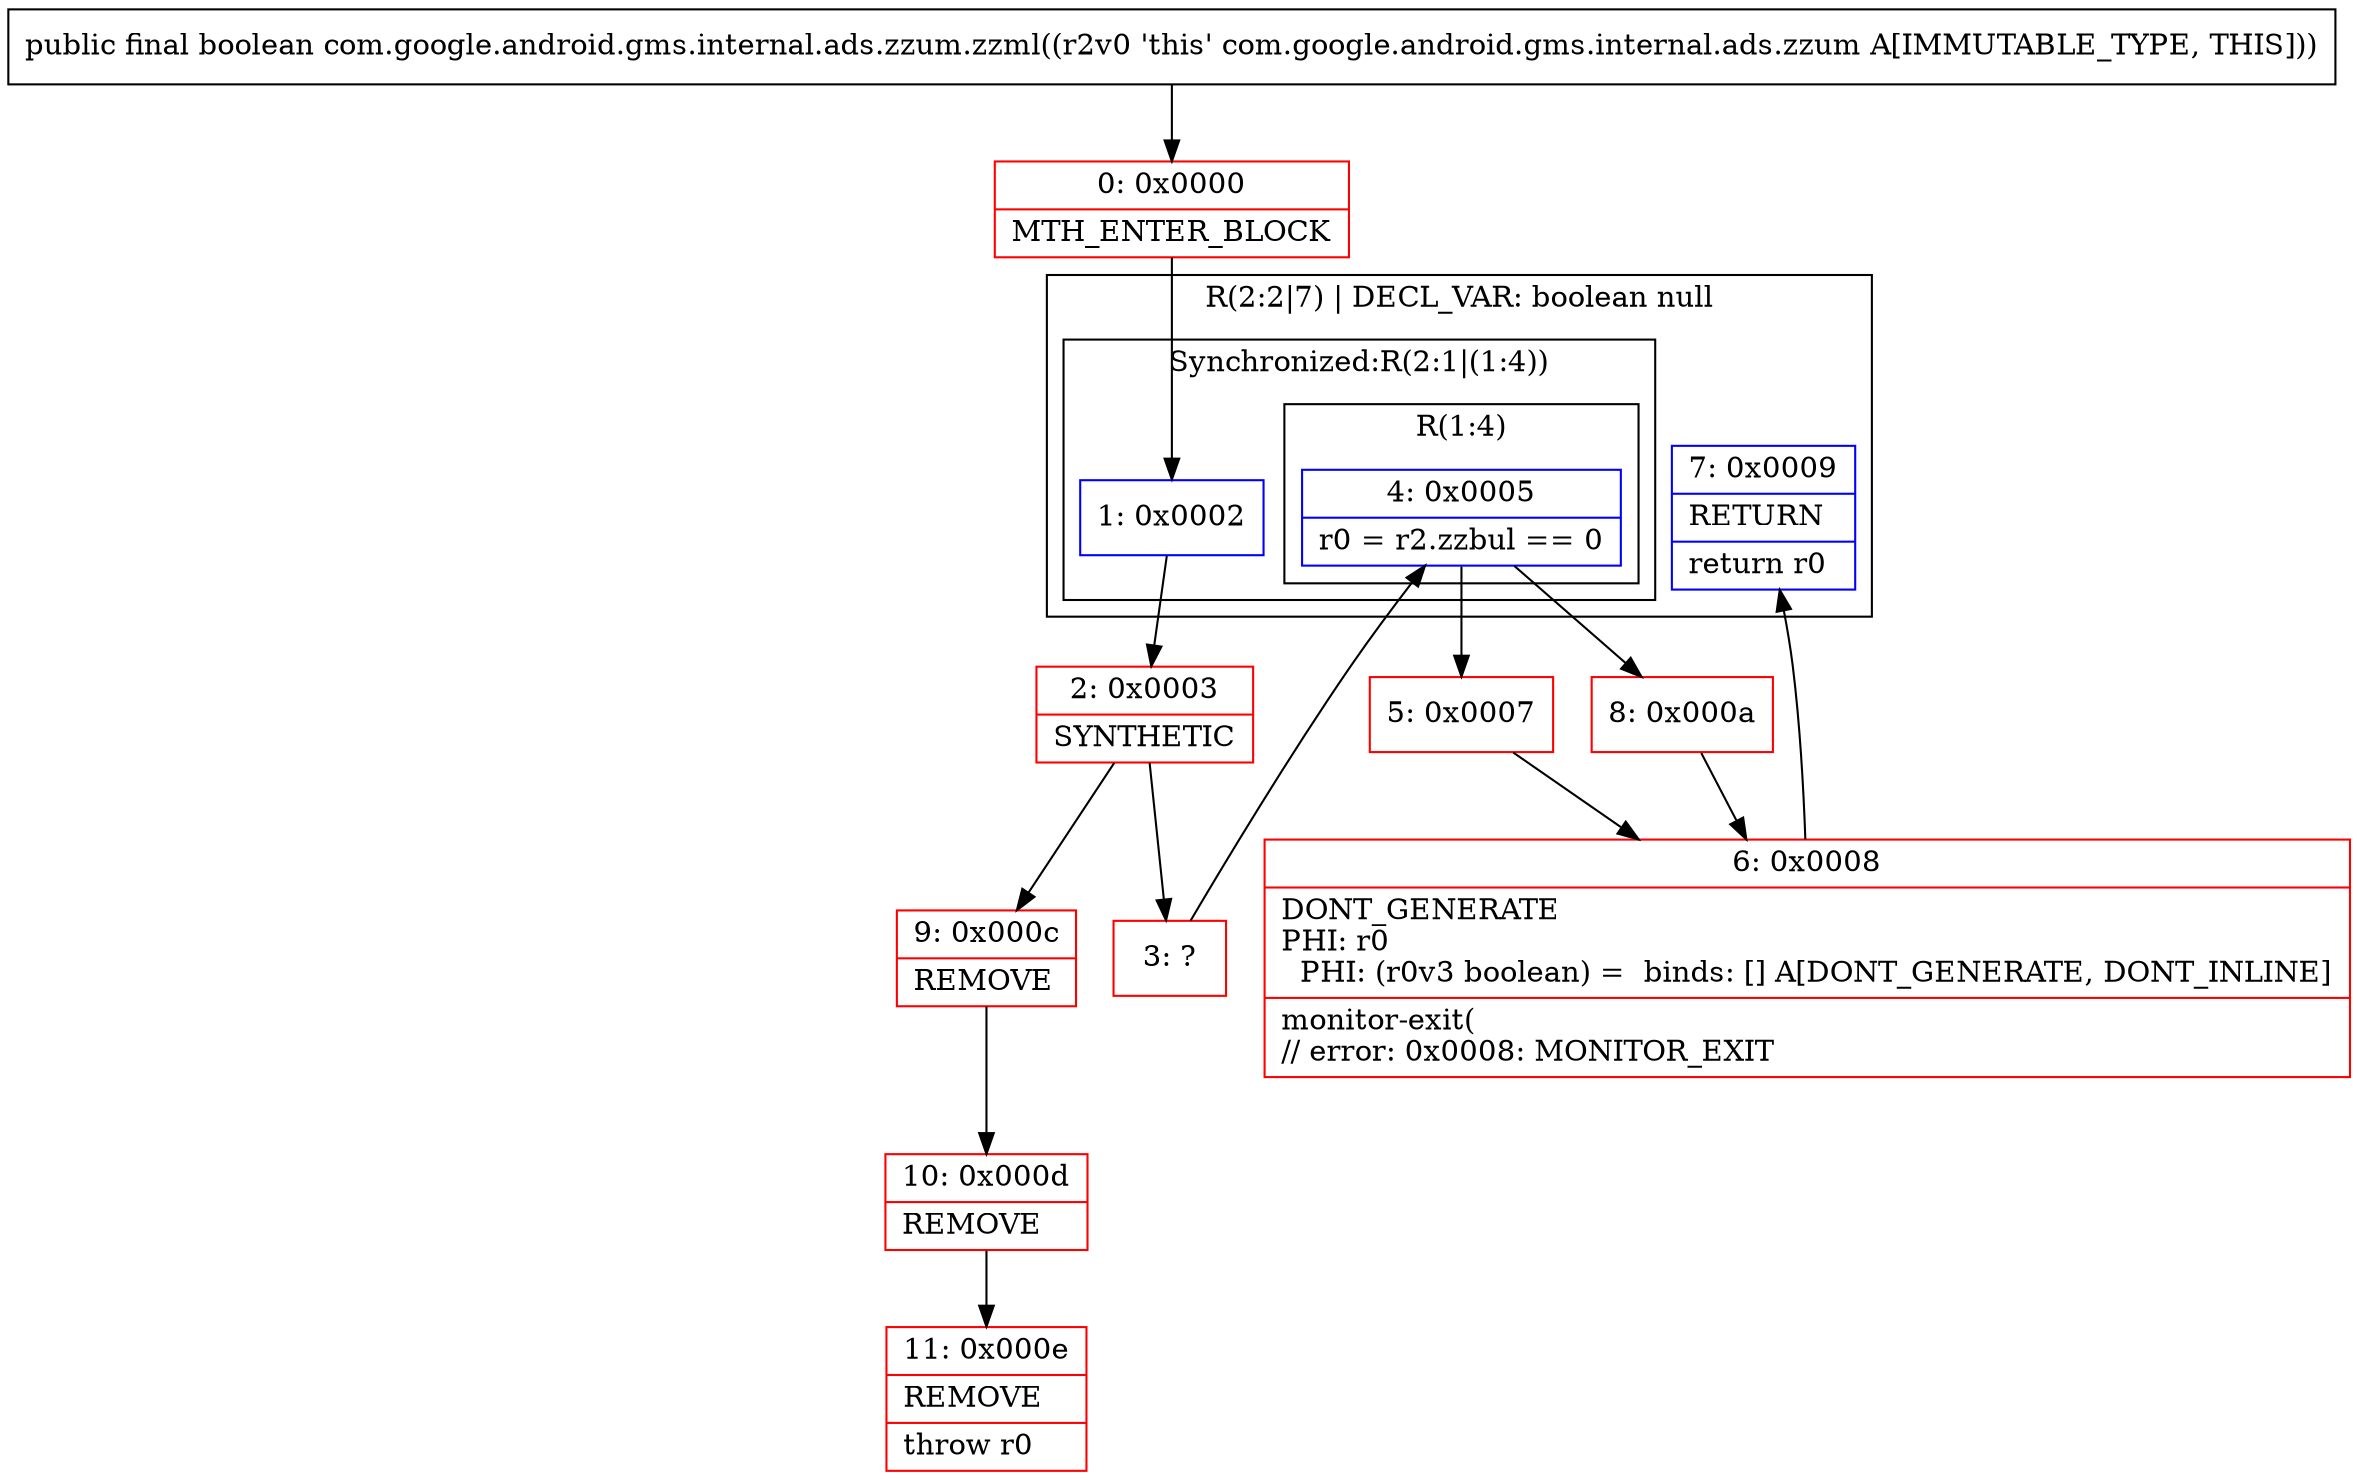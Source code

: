 digraph "CFG forcom.google.android.gms.internal.ads.zzum.zzml()Z" {
subgraph cluster_Region_117922740 {
label = "R(2:2|7) | DECL_VAR: boolean null\l";
node [shape=record,color=blue];
subgraph cluster_SynchronizedRegion_399219812 {
label = "Synchronized:R(2:1|(1:4))";
node [shape=record,color=blue];
Node_1 [shape=record,label="{1\:\ 0x0002}"];
subgraph cluster_Region_1018590515 {
label = "R(1:4)";
node [shape=record,color=blue];
Node_4 [shape=record,label="{4\:\ 0x0005|r0 = r2.zzbul == 0\l}"];
}
}
Node_7 [shape=record,label="{7\:\ 0x0009|RETURN\l|return r0\l}"];
}
Node_0 [shape=record,color=red,label="{0\:\ 0x0000|MTH_ENTER_BLOCK\l}"];
Node_2 [shape=record,color=red,label="{2\:\ 0x0003|SYNTHETIC\l}"];
Node_3 [shape=record,color=red,label="{3\:\ ?}"];
Node_5 [shape=record,color=red,label="{5\:\ 0x0007}"];
Node_6 [shape=record,color=red,label="{6\:\ 0x0008|DONT_GENERATE\lPHI: r0 \l  PHI: (r0v3 boolean) =  binds: [] A[DONT_GENERATE, DONT_INLINE]\l|monitor\-exit(\l\/\/ error: 0x0008: MONITOR_EXIT  \l}"];
Node_8 [shape=record,color=red,label="{8\:\ 0x000a}"];
Node_9 [shape=record,color=red,label="{9\:\ 0x000c|REMOVE\l}"];
Node_10 [shape=record,color=red,label="{10\:\ 0x000d|REMOVE\l}"];
Node_11 [shape=record,color=red,label="{11\:\ 0x000e|REMOVE\l|throw r0\l}"];
MethodNode[shape=record,label="{public final boolean com.google.android.gms.internal.ads.zzum.zzml((r2v0 'this' com.google.android.gms.internal.ads.zzum A[IMMUTABLE_TYPE, THIS])) }"];
MethodNode -> Node_0;
Node_1 -> Node_2;
Node_4 -> Node_5;
Node_4 -> Node_8;
Node_0 -> Node_1;
Node_2 -> Node_3;
Node_2 -> Node_9;
Node_3 -> Node_4;
Node_5 -> Node_6;
Node_6 -> Node_7;
Node_8 -> Node_6;
Node_9 -> Node_10;
Node_10 -> Node_11;
}

